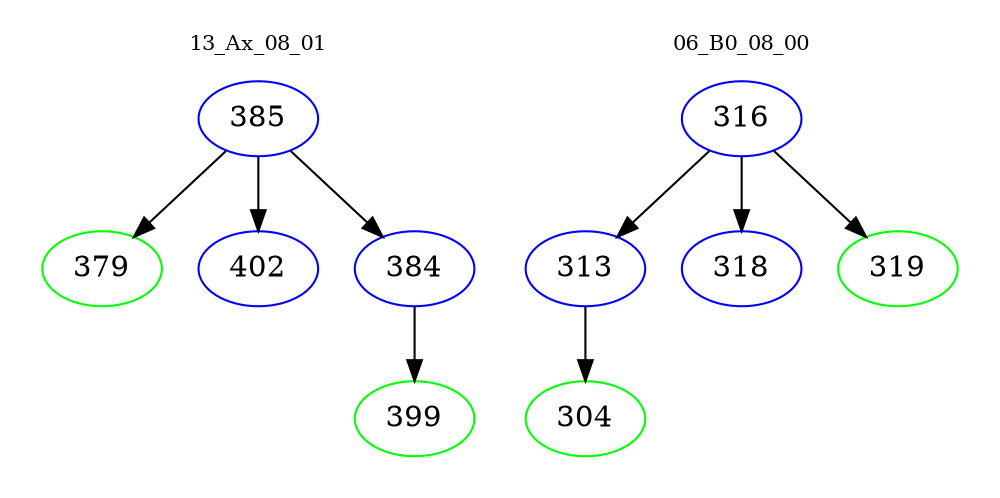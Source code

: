 digraph{
subgraph cluster_0 {
color = white
label = "13_Ax_08_01";
fontsize=10;
T0_385 [label="385", color="blue"]
T0_385 -> T0_379 [color="black"]
T0_379 [label="379", color="green"]
T0_385 -> T0_402 [color="black"]
T0_402 [label="402", color="blue"]
T0_385 -> T0_384 [color="black"]
T0_384 [label="384", color="blue"]
T0_384 -> T0_399 [color="black"]
T0_399 [label="399", color="green"]
}
subgraph cluster_1 {
color = white
label = "06_B0_08_00";
fontsize=10;
T1_316 [label="316", color="blue"]
T1_316 -> T1_313 [color="black"]
T1_313 [label="313", color="blue"]
T1_313 -> T1_304 [color="black"]
T1_304 [label="304", color="green"]
T1_316 -> T1_318 [color="black"]
T1_318 [label="318", color="blue"]
T1_316 -> T1_319 [color="black"]
T1_319 [label="319", color="green"]
}
}
